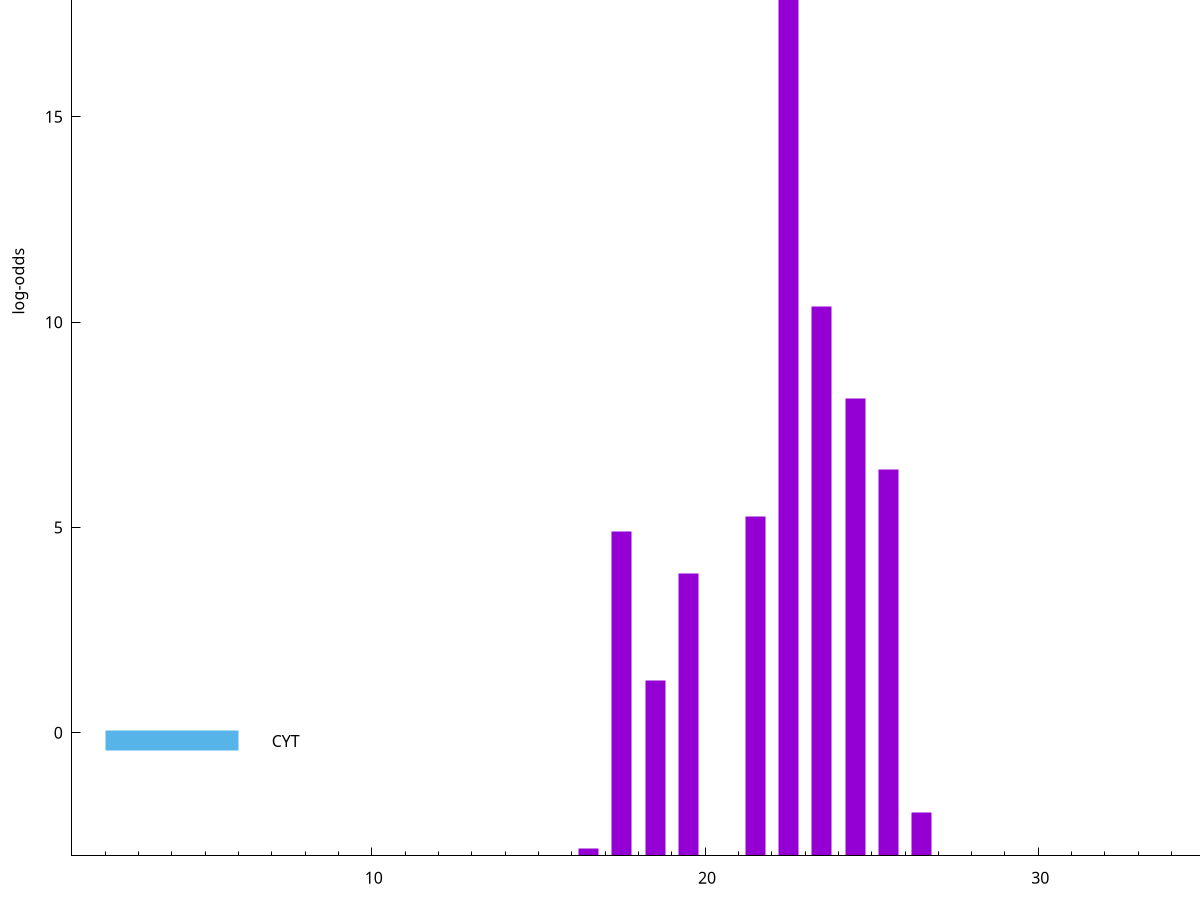 set title "LipoP predictions for SRR4017849.gff"
set size 2., 1.4
set xrange [1:70] 
set mxtics 10
set yrange [-3:25]
set y2range [0:28]
set ylabel "log-odds"
set term postscript eps color solid "Helvetica" 30
set output "SRR4017849.gff249.eps"
set arrow from 2,19.8039 to 6,19.8039 nohead lt 1 lw 20
set label "SpI" at 7,19.8039
set arrow from 2,-0.200913 to 6,-0.200913 nohead lt 3 lw 20
set label "CYT" at 7,-0.200913
set arrow from 2,19.8039 to 6,19.8039 nohead lt 1 lw 20
set label "SpI" at 7,19.8039
# NOTE: The scores below are the log-odds scores with the threshold
# NOTE: subtracted (a hack to make gnuplot make the histogram all
# NOTE: look nice).
plot "-" axes x1y2 title "" with impulses lt 1 lw 20
22.500000 22.801100
23.500000 13.390900
24.500000 11.138910
25.500000 9.416810
21.500000 8.259640
17.500000 7.899090
19.500000 6.879850
18.500000 4.263760
26.500000 1.049650
16.500000 0.183660
e
exit

